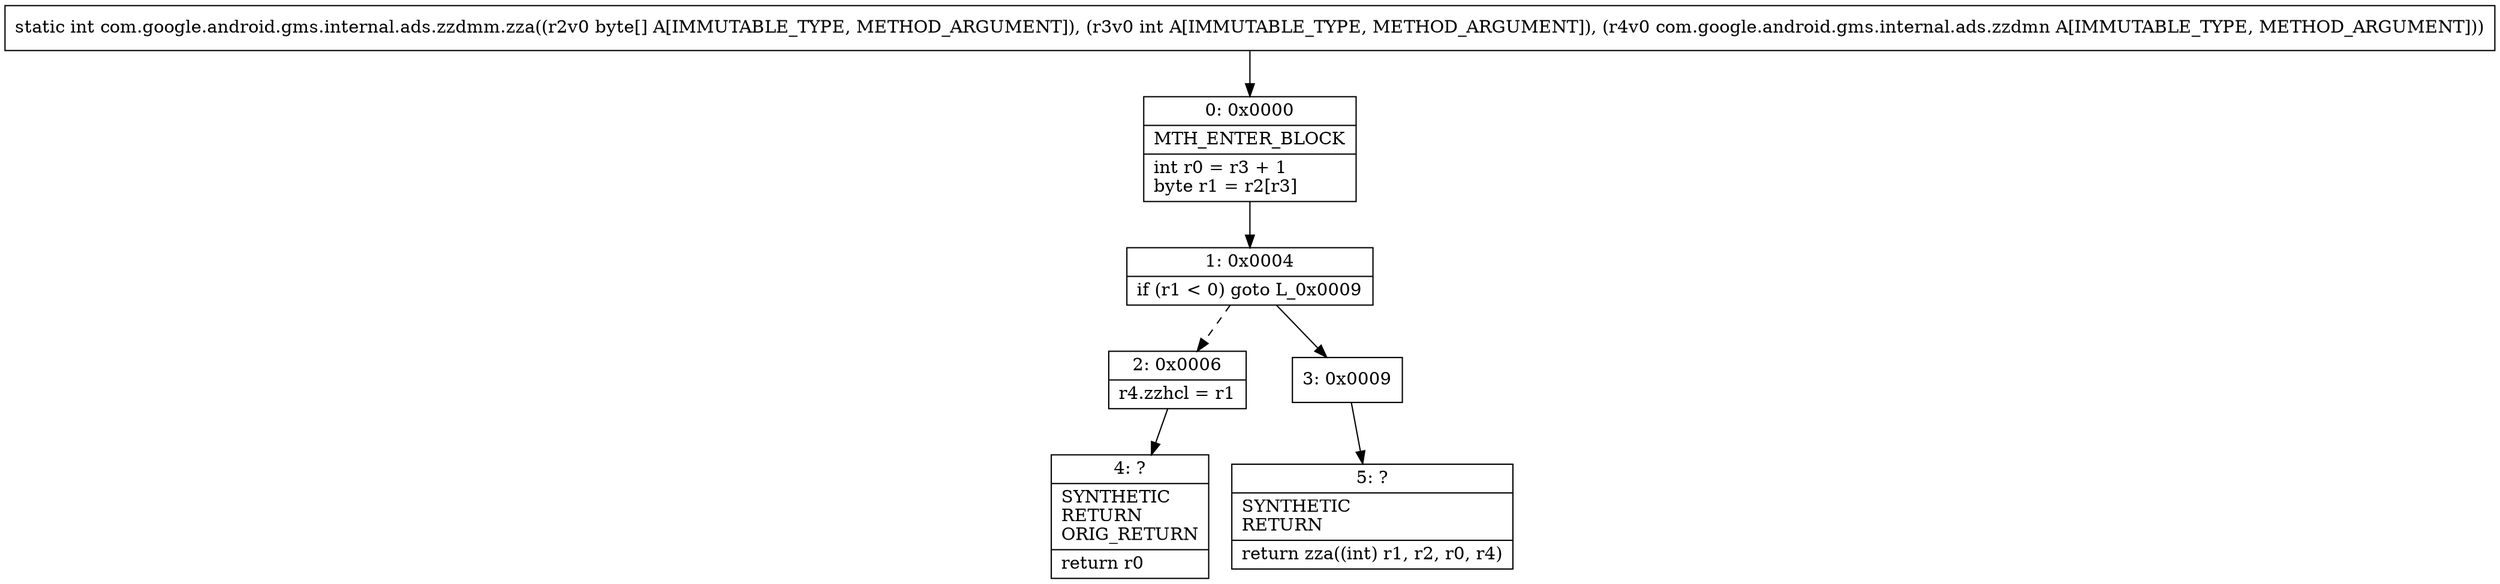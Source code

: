 digraph "CFG forcom.google.android.gms.internal.ads.zzdmm.zza([BILcom\/google\/android\/gms\/internal\/ads\/zzdmn;)I" {
Node_0 [shape=record,label="{0\:\ 0x0000|MTH_ENTER_BLOCK\l|int r0 = r3 + 1\lbyte r1 = r2[r3]\l}"];
Node_1 [shape=record,label="{1\:\ 0x0004|if (r1 \< 0) goto L_0x0009\l}"];
Node_2 [shape=record,label="{2\:\ 0x0006|r4.zzhcl = r1\l}"];
Node_3 [shape=record,label="{3\:\ 0x0009}"];
Node_4 [shape=record,label="{4\:\ ?|SYNTHETIC\lRETURN\lORIG_RETURN\l|return r0\l}"];
Node_5 [shape=record,label="{5\:\ ?|SYNTHETIC\lRETURN\l|return zza((int) r1, r2, r0, r4)\l}"];
MethodNode[shape=record,label="{static int com.google.android.gms.internal.ads.zzdmm.zza((r2v0 byte[] A[IMMUTABLE_TYPE, METHOD_ARGUMENT]), (r3v0 int A[IMMUTABLE_TYPE, METHOD_ARGUMENT]), (r4v0 com.google.android.gms.internal.ads.zzdmn A[IMMUTABLE_TYPE, METHOD_ARGUMENT])) }"];
MethodNode -> Node_0;
Node_0 -> Node_1;
Node_1 -> Node_2[style=dashed];
Node_1 -> Node_3;
Node_2 -> Node_4;
Node_3 -> Node_5;
}

